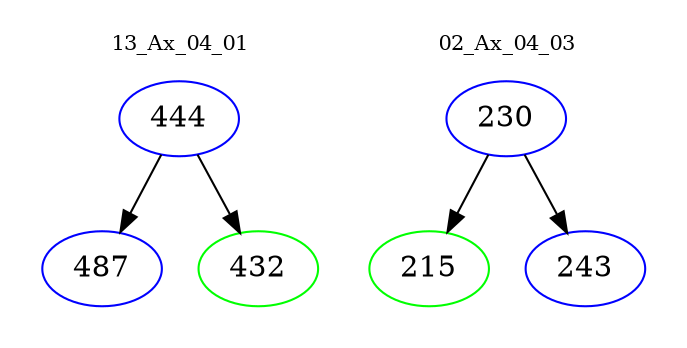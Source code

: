 digraph{
subgraph cluster_0 {
color = white
label = "13_Ax_04_01";
fontsize=10;
T0_444 [label="444", color="blue"]
T0_444 -> T0_487 [color="black"]
T0_487 [label="487", color="blue"]
T0_444 -> T0_432 [color="black"]
T0_432 [label="432", color="green"]
}
subgraph cluster_1 {
color = white
label = "02_Ax_04_03";
fontsize=10;
T1_230 [label="230", color="blue"]
T1_230 -> T1_215 [color="black"]
T1_215 [label="215", color="green"]
T1_230 -> T1_243 [color="black"]
T1_243 [label="243", color="blue"]
}
}
